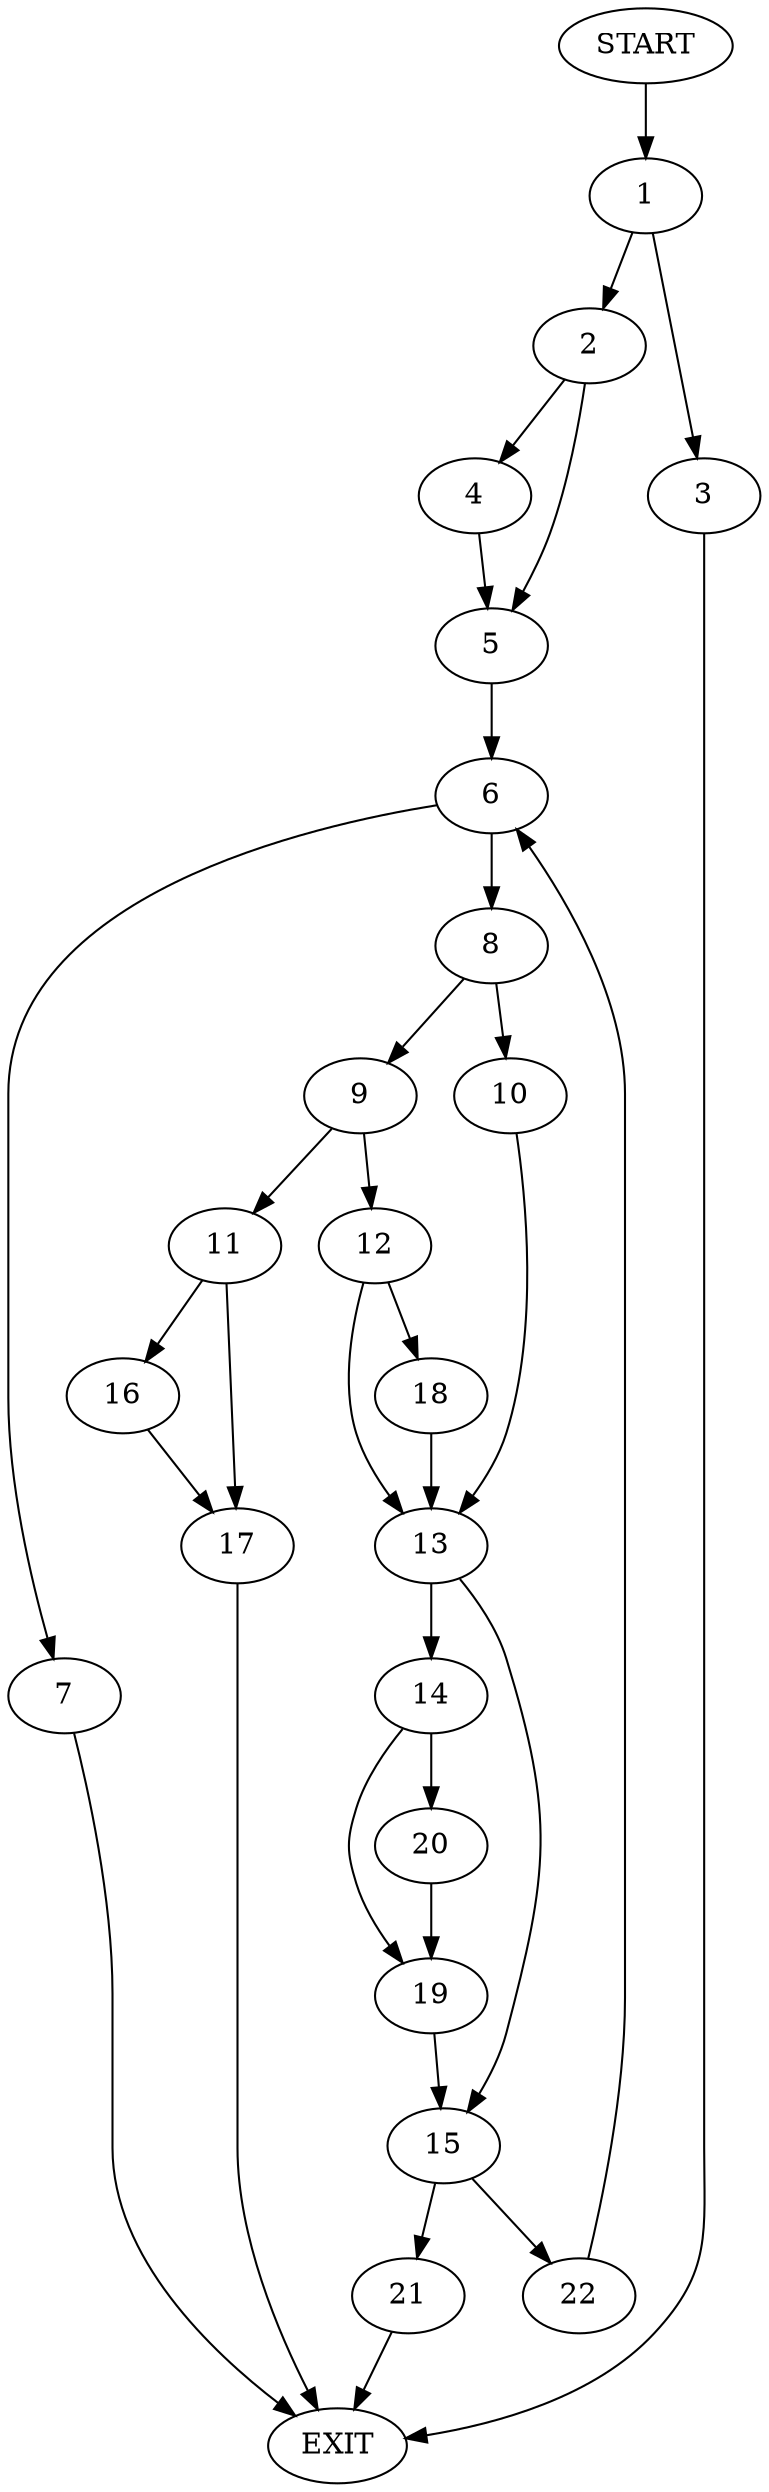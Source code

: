 digraph {
0 [label="START"]
23 [label="EXIT"]
0 -> 1
1 -> 2
1 -> 3
3 -> 23
2 -> 4
2 -> 5
4 -> 5
5 -> 6
6 -> 7
6 -> 8
7 -> 23
8 -> 9
8 -> 10
9 -> 11
9 -> 12
10 -> 13
13 -> 14
13 -> 15
11 -> 16
11 -> 17
12 -> 13
12 -> 18
16 -> 17
17 -> 23
18 -> 13
14 -> 19
14 -> 20
15 -> 21
15 -> 22
19 -> 15
20 -> 19
22 -> 6
21 -> 23
}

